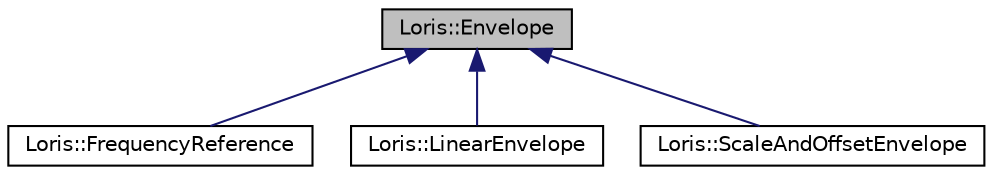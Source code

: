 digraph "Loris::Envelope"
{
 // LATEX_PDF_SIZE
  edge [fontname="Helvetica",fontsize="10",labelfontname="Helvetica",labelfontsize="10"];
  node [fontname="Helvetica",fontsize="10",shape=record];
  Node1 [label="Loris::Envelope",height=0.2,width=0.4,color="black", fillcolor="grey75", style="filled", fontcolor="black",tooltip=" "];
  Node1 -> Node2 [dir="back",color="midnightblue",fontsize="10",style="solid",fontname="Helvetica"];
  Node2 [label="Loris::FrequencyReference",height=0.2,width=0.4,color="black", fillcolor="white", style="filled",URL="$a00171.html",tooltip=" "];
  Node1 -> Node3 [dir="back",color="midnightblue",fontsize="10",style="solid",fontname="Helvetica"];
  Node3 [label="Loris::LinearEnvelope",height=0.2,width=0.4,color="black", fillcolor="white", style="filled",URL="$a00203.html",tooltip=" "];
  Node1 -> Node4 [dir="back",color="midnightblue",fontsize="10",style="solid",fontname="Helvetica"];
  Node4 [label="Loris::ScaleAndOffsetEnvelope",height=0.2,width=0.4,color="black", fillcolor="white", style="filled",URL="$a00159.html",tooltip=" "];
}

